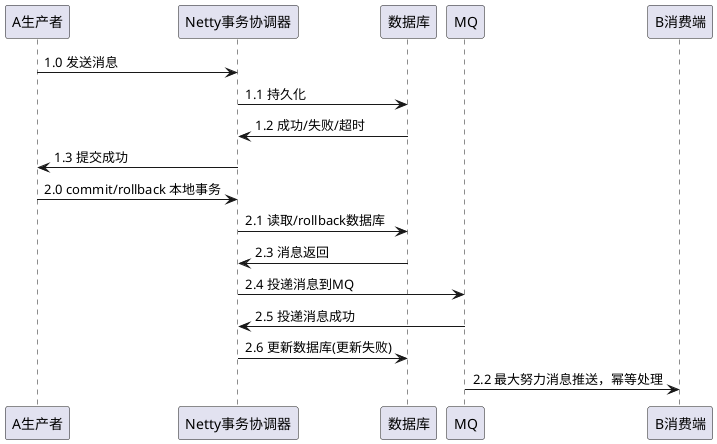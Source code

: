 
@startuml
A生产者 -> Netty事务协调器: 1.0 发送消息
Netty事务协调器 ->数据库: 1.1 持久化

数据库 -> Netty事务协调器: 1.2 成功/失败/超时
A生产者 <- Netty事务协调器: 1.3 提交成功

A生产者->Netty事务协调器:2.0 commit/rollback 本地事务
Netty事务协调器 ->数据库:2.1 读取/rollback数据库
数据库->Netty事务协调器:2.3 消息返回
Netty事务协调器 ->MQ:2.4 投递消息到MQ
MQ->Netty事务协调器:2.5 投递消息成功
Netty事务协调器 ->数据库:2.6 更新数据库(更新失败)
MQ -> B消费端:2.2 最大努力消息推送，幂等处理
@enduml